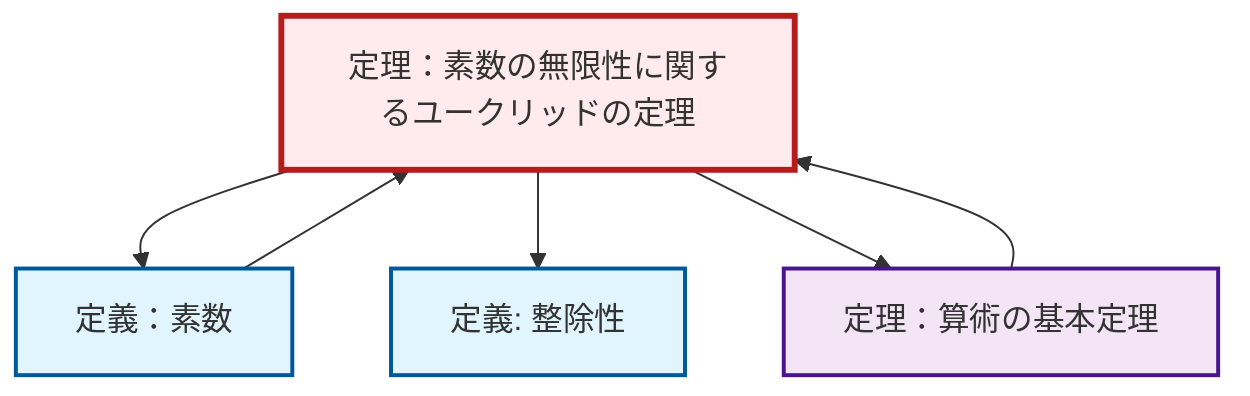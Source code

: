 graph TD
    classDef definition fill:#e1f5fe,stroke:#01579b,stroke-width:2px
    classDef theorem fill:#f3e5f5,stroke:#4a148c,stroke-width:2px
    classDef axiom fill:#fff3e0,stroke:#e65100,stroke-width:2px
    classDef example fill:#e8f5e9,stroke:#1b5e20,stroke-width:2px
    classDef current fill:#ffebee,stroke:#b71c1c,stroke-width:3px
    thm-euclid-infinitude-primes["定理：素数の無限性に関するユークリッドの定理"]:::theorem
    thm-fundamental-arithmetic["定理：算術の基本定理"]:::theorem
    def-divisibility["定義: 整除性"]:::definition
    def-prime["定義：素数"]:::definition
    def-prime --> thm-euclid-infinitude-primes
    thm-fundamental-arithmetic --> thm-euclid-infinitude-primes
    thm-euclid-infinitude-primes --> def-prime
    thm-euclid-infinitude-primes --> def-divisibility
    thm-euclid-infinitude-primes --> thm-fundamental-arithmetic
    class thm-euclid-infinitude-primes current